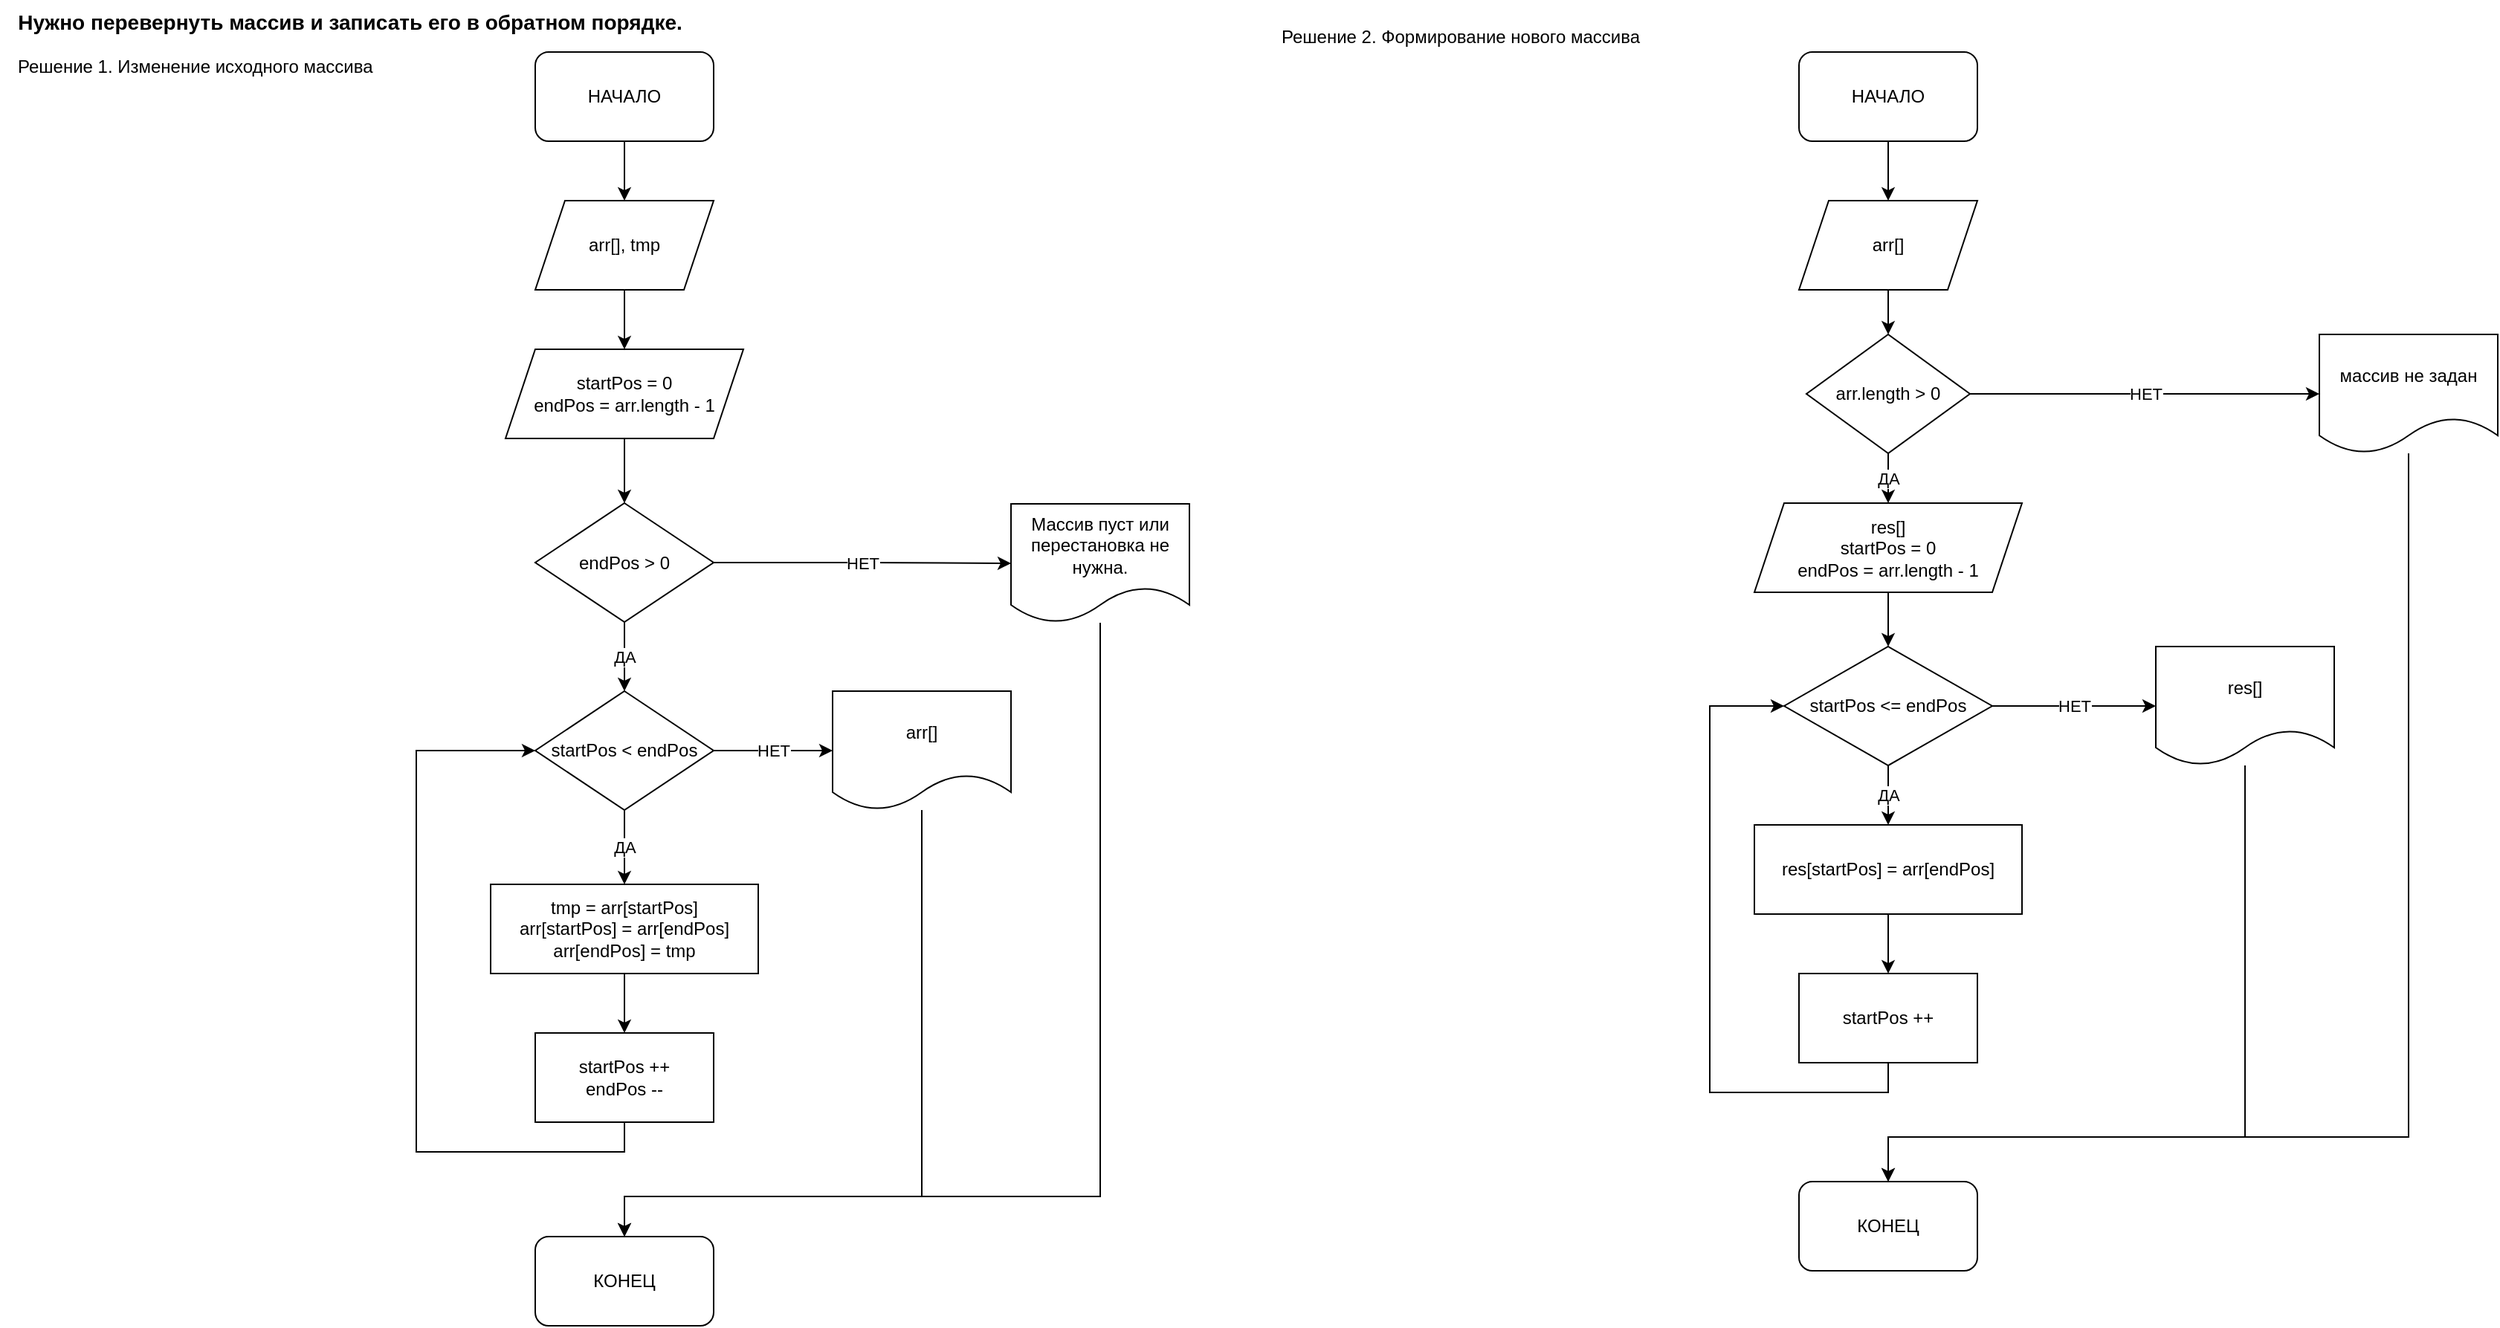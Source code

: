<mxfile version="17.4.6" type="github">
  <diagram id="6a731a19-8d31-9384-78a2-239565b7b9f0" name="Page-1">
    <mxGraphModel dx="1038" dy="1402" grid="1" gridSize="10" guides="1" tooltips="1" connect="1" arrows="1" fold="1" page="1" pageScale="1" pageWidth="1169" pageHeight="827" background="none" math="0" shadow="0">
      <root>
        <mxCell id="0" />
        <mxCell id="1" parent="0" />
        <mxCell id="ySEyE2HkNrAPpsqzFxkZ-60" style="edgeStyle=orthogonalEdgeStyle;rounded=0;orthogonalLoop=1;jettySize=auto;html=1;exitX=0.5;exitY=1;exitDx=0;exitDy=0;entryX=0.5;entryY=0;entryDx=0;entryDy=0;" parent="1" source="ySEyE2HkNrAPpsqzFxkZ-55" target="ySEyE2HkNrAPpsqzFxkZ-56" edge="1">
          <mxGeometry relative="1" as="geometry" />
        </mxCell>
        <mxCell id="ySEyE2HkNrAPpsqzFxkZ-55" value="НАЧАЛО" style="rounded=1;whiteSpace=wrap;html=1;" parent="1" vertex="1">
          <mxGeometry x="380" y="30" width="120" height="60" as="geometry" />
        </mxCell>
        <mxCell id="ySEyE2HkNrAPpsqzFxkZ-61" style="edgeStyle=orthogonalEdgeStyle;rounded=0;orthogonalLoop=1;jettySize=auto;html=1;exitX=0.5;exitY=1;exitDx=0;exitDy=0;entryX=0.5;entryY=0;entryDx=0;entryDy=0;" parent="1" source="ySEyE2HkNrAPpsqzFxkZ-56" target="ySEyE2HkNrAPpsqzFxkZ-57" edge="1">
          <mxGeometry relative="1" as="geometry" />
        </mxCell>
        <mxCell id="ySEyE2HkNrAPpsqzFxkZ-56" value="arr[], tmp" style="shape=parallelogram;perimeter=parallelogramPerimeter;whiteSpace=wrap;html=1;fixedSize=1;" parent="1" vertex="1">
          <mxGeometry x="380" y="130" width="120" height="60" as="geometry" />
        </mxCell>
        <mxCell id="ySEyE2HkNrAPpsqzFxkZ-62" style="edgeStyle=orthogonalEdgeStyle;rounded=0;orthogonalLoop=1;jettySize=auto;html=1;exitX=0.5;exitY=1;exitDx=0;exitDy=0;entryX=0.5;entryY=0;entryDx=0;entryDy=0;" parent="1" source="ySEyE2HkNrAPpsqzFxkZ-57" target="ySEyE2HkNrAPpsqzFxkZ-58" edge="1">
          <mxGeometry relative="1" as="geometry" />
        </mxCell>
        <mxCell id="ySEyE2HkNrAPpsqzFxkZ-57" value="startPos = 0&lt;br&gt;endPos = arr.length - 1" style="shape=parallelogram;perimeter=parallelogramPerimeter;whiteSpace=wrap;html=1;fixedSize=1;" parent="1" vertex="1">
          <mxGeometry x="360" y="230" width="160" height="60" as="geometry" />
        </mxCell>
        <mxCell id="ySEyE2HkNrAPpsqzFxkZ-63" value="НЕТ" style="edgeStyle=orthogonalEdgeStyle;rounded=0;orthogonalLoop=1;jettySize=auto;html=1;exitX=1;exitY=0.5;exitDx=0;exitDy=0;entryX=0;entryY=0.5;entryDx=0;entryDy=0;" parent="1" source="ySEyE2HkNrAPpsqzFxkZ-58" target="ySEyE2HkNrAPpsqzFxkZ-59" edge="1">
          <mxGeometry relative="1" as="geometry" />
        </mxCell>
        <mxCell id="ySEyE2HkNrAPpsqzFxkZ-65" value="ДА" style="edgeStyle=orthogonalEdgeStyle;rounded=0;orthogonalLoop=1;jettySize=auto;html=1;exitX=0.5;exitY=1;exitDx=0;exitDy=0;entryX=0.5;entryY=0;entryDx=0;entryDy=0;" parent="1" source="ySEyE2HkNrAPpsqzFxkZ-58" target="ySEyE2HkNrAPpsqzFxkZ-64" edge="1">
          <mxGeometry relative="1" as="geometry" />
        </mxCell>
        <mxCell id="ySEyE2HkNrAPpsqzFxkZ-58" value="endPos &amp;gt; 0" style="rhombus;whiteSpace=wrap;html=1;" parent="1" vertex="1">
          <mxGeometry x="380" y="333.5" width="120" height="80" as="geometry" />
        </mxCell>
        <mxCell id="ySEyE2HkNrAPpsqzFxkZ-75" style="edgeStyle=orthogonalEdgeStyle;rounded=0;orthogonalLoop=1;jettySize=auto;html=1;entryX=0.5;entryY=0;entryDx=0;entryDy=0;" parent="1" source="ySEyE2HkNrAPpsqzFxkZ-59" target="ySEyE2HkNrAPpsqzFxkZ-73" edge="1">
          <mxGeometry relative="1" as="geometry">
            <Array as="points">
              <mxPoint x="760" y="800" />
              <mxPoint x="440" y="800" />
            </Array>
          </mxGeometry>
        </mxCell>
        <mxCell id="ySEyE2HkNrAPpsqzFxkZ-59" value="Массив пуст или перестановка не нужна." style="shape=document;whiteSpace=wrap;html=1;boundedLbl=1;" parent="1" vertex="1">
          <mxGeometry x="700" y="334" width="120" height="80" as="geometry" />
        </mxCell>
        <mxCell id="ySEyE2HkNrAPpsqzFxkZ-67" value="НЕТ" style="edgeStyle=orthogonalEdgeStyle;rounded=0;orthogonalLoop=1;jettySize=auto;html=1;exitX=1;exitY=0.5;exitDx=0;exitDy=0;entryX=0;entryY=0.5;entryDx=0;entryDy=0;" parent="1" source="ySEyE2HkNrAPpsqzFxkZ-64" target="ySEyE2HkNrAPpsqzFxkZ-66" edge="1">
          <mxGeometry relative="1" as="geometry" />
        </mxCell>
        <mxCell id="ySEyE2HkNrAPpsqzFxkZ-69" value="ДА" style="edgeStyle=orthogonalEdgeStyle;rounded=0;orthogonalLoop=1;jettySize=auto;html=1;exitX=0.5;exitY=1;exitDx=0;exitDy=0;entryX=0.5;entryY=0;entryDx=0;entryDy=0;" parent="1" source="ySEyE2HkNrAPpsqzFxkZ-64" target="ySEyE2HkNrAPpsqzFxkZ-68" edge="1">
          <mxGeometry relative="1" as="geometry" />
        </mxCell>
        <mxCell id="ySEyE2HkNrAPpsqzFxkZ-64" value="startPos &amp;lt; endPos" style="rhombus;whiteSpace=wrap;html=1;" parent="1" vertex="1">
          <mxGeometry x="380" y="460" width="120" height="80" as="geometry" />
        </mxCell>
        <mxCell id="ySEyE2HkNrAPpsqzFxkZ-74" style="edgeStyle=orthogonalEdgeStyle;rounded=0;orthogonalLoop=1;jettySize=auto;html=1;entryX=0.5;entryY=0;entryDx=0;entryDy=0;" parent="1" source="ySEyE2HkNrAPpsqzFxkZ-66" target="ySEyE2HkNrAPpsqzFxkZ-73" edge="1">
          <mxGeometry relative="1" as="geometry">
            <Array as="points">
              <mxPoint x="640" y="800" />
              <mxPoint x="440" y="800" />
            </Array>
          </mxGeometry>
        </mxCell>
        <mxCell id="ySEyE2HkNrAPpsqzFxkZ-66" value="arr[]" style="shape=document;whiteSpace=wrap;html=1;boundedLbl=1;" parent="1" vertex="1">
          <mxGeometry x="580" y="460" width="120" height="80" as="geometry" />
        </mxCell>
        <mxCell id="ySEyE2HkNrAPpsqzFxkZ-71" style="edgeStyle=orthogonalEdgeStyle;rounded=0;orthogonalLoop=1;jettySize=auto;html=1;exitX=0.5;exitY=1;exitDx=0;exitDy=0;entryX=0.5;entryY=0;entryDx=0;entryDy=0;" parent="1" source="ySEyE2HkNrAPpsqzFxkZ-68" target="ySEyE2HkNrAPpsqzFxkZ-70" edge="1">
          <mxGeometry relative="1" as="geometry" />
        </mxCell>
        <mxCell id="ySEyE2HkNrAPpsqzFxkZ-68" value="tmp = arr[startPos]&lt;br&gt;arr[startPos] = arr[endPos]&lt;br&gt;arr[endPos] = tmp" style="rounded=0;whiteSpace=wrap;html=1;" parent="1" vertex="1">
          <mxGeometry x="350" y="590" width="180" height="60" as="geometry" />
        </mxCell>
        <mxCell id="ySEyE2HkNrAPpsqzFxkZ-72" style="edgeStyle=orthogonalEdgeStyle;rounded=0;orthogonalLoop=1;jettySize=auto;html=1;exitX=0.5;exitY=1;exitDx=0;exitDy=0;entryX=0;entryY=0.5;entryDx=0;entryDy=0;" parent="1" source="ySEyE2HkNrAPpsqzFxkZ-70" target="ySEyE2HkNrAPpsqzFxkZ-64" edge="1">
          <mxGeometry relative="1" as="geometry">
            <Array as="points">
              <mxPoint x="440" y="770" />
              <mxPoint x="300" y="770" />
              <mxPoint x="300" y="500" />
            </Array>
          </mxGeometry>
        </mxCell>
        <mxCell id="ySEyE2HkNrAPpsqzFxkZ-70" value="startPos ++&lt;br&gt;endPos --" style="rounded=0;whiteSpace=wrap;html=1;" parent="1" vertex="1">
          <mxGeometry x="380" y="690" width="120" height="60" as="geometry" />
        </mxCell>
        <mxCell id="ySEyE2HkNrAPpsqzFxkZ-73" value="КОНЕЦ" style="rounded=1;whiteSpace=wrap;html=1;" parent="1" vertex="1">
          <mxGeometry x="380" y="827" width="120" height="60" as="geometry" />
        </mxCell>
        <mxCell id="ySEyE2HkNrAPpsqzFxkZ-76" value="Решение 1. Изменение исходного массива" style="text;html=1;resizable=0;autosize=1;align=left;verticalAlign=middle;points=[];fillColor=none;strokeColor=none;rounded=0;" parent="1" vertex="1">
          <mxGeometry x="30" y="30" width="250" height="20" as="geometry" />
        </mxCell>
        <mxCell id="ySEyE2HkNrAPpsqzFxkZ-78" value="&lt;span style=&quot;background-color: rgb(255, 255, 255); font-size: 14px;&quot;&gt;Нужно перевернуть массив и записать его в обратном порядке.&lt;/span&gt;" style="text;html=1;align=center;verticalAlign=middle;resizable=0;points=[];autosize=1;strokeColor=none;fillColor=none;sketch=0;fontStyle=1;spacing=4;fontSize=14;" parent="1" vertex="1">
          <mxGeometry x="20" y="-5" width="470" height="30" as="geometry" />
        </mxCell>
        <mxCell id="v_GbzJ4DSSS6fHPR_fpo-1" value="Решение 2. Формирование нового массива&lt;br&gt;" style="text;html=1;resizable=0;autosize=1;align=left;verticalAlign=middle;points=[];fillColor=none;strokeColor=none;rounded=0;" vertex="1" parent="1">
          <mxGeometry x="880" y="10" width="260" height="20" as="geometry" />
        </mxCell>
        <mxCell id="v_GbzJ4DSSS6fHPR_fpo-9" style="edgeStyle=orthogonalEdgeStyle;rounded=0;orthogonalLoop=1;jettySize=auto;html=1;exitX=0.5;exitY=1;exitDx=0;exitDy=0;" edge="1" parent="1" source="v_GbzJ4DSSS6fHPR_fpo-2" target="v_GbzJ4DSSS6fHPR_fpo-3">
          <mxGeometry relative="1" as="geometry" />
        </mxCell>
        <mxCell id="v_GbzJ4DSSS6fHPR_fpo-2" value="НАЧАЛО" style="rounded=1;whiteSpace=wrap;html=1;" vertex="1" parent="1">
          <mxGeometry x="1230" y="30" width="120" height="60" as="geometry" />
        </mxCell>
        <mxCell id="v_GbzJ4DSSS6fHPR_fpo-10" style="edgeStyle=orthogonalEdgeStyle;rounded=0;orthogonalLoop=1;jettySize=auto;html=1;exitX=0.5;exitY=1;exitDx=0;exitDy=0;entryX=0.5;entryY=0;entryDx=0;entryDy=0;" edge="1" parent="1" source="v_GbzJ4DSSS6fHPR_fpo-3" target="v_GbzJ4DSSS6fHPR_fpo-4">
          <mxGeometry relative="1" as="geometry" />
        </mxCell>
        <mxCell id="v_GbzJ4DSSS6fHPR_fpo-3" value="arr[]" style="shape=parallelogram;perimeter=parallelogramPerimeter;whiteSpace=wrap;html=1;fixedSize=1;" vertex="1" parent="1">
          <mxGeometry x="1230" y="130" width="120" height="60" as="geometry" />
        </mxCell>
        <mxCell id="v_GbzJ4DSSS6fHPR_fpo-11" value="НЕТ" style="edgeStyle=orthogonalEdgeStyle;rounded=0;orthogonalLoop=1;jettySize=auto;html=1;exitX=1;exitY=0.5;exitDx=0;exitDy=0;" edge="1" parent="1" source="v_GbzJ4DSSS6fHPR_fpo-4" target="v_GbzJ4DSSS6fHPR_fpo-5">
          <mxGeometry relative="1" as="geometry" />
        </mxCell>
        <mxCell id="v_GbzJ4DSSS6fHPR_fpo-12" value="ДА" style="edgeStyle=orthogonalEdgeStyle;rounded=0;orthogonalLoop=1;jettySize=auto;html=1;exitX=0.5;exitY=1;exitDx=0;exitDy=0;entryX=0.5;entryY=0;entryDx=0;entryDy=0;" edge="1" parent="1" source="v_GbzJ4DSSS6fHPR_fpo-4" target="v_GbzJ4DSSS6fHPR_fpo-6">
          <mxGeometry relative="1" as="geometry" />
        </mxCell>
        <mxCell id="v_GbzJ4DSSS6fHPR_fpo-4" value="arr.length &amp;gt; 0" style="rhombus;whiteSpace=wrap;html=1;" vertex="1" parent="1">
          <mxGeometry x="1235" y="220" width="110" height="80" as="geometry" />
        </mxCell>
        <mxCell id="v_GbzJ4DSSS6fHPR_fpo-25" style="edgeStyle=orthogonalEdgeStyle;rounded=0;orthogonalLoop=1;jettySize=auto;html=1;entryX=0.5;entryY=0;entryDx=0;entryDy=0;" edge="1" parent="1" source="v_GbzJ4DSSS6fHPR_fpo-5" target="v_GbzJ4DSSS6fHPR_fpo-24">
          <mxGeometry relative="1" as="geometry">
            <Array as="points">
              <mxPoint x="1640" y="760" />
              <mxPoint x="1290" y="760" />
            </Array>
          </mxGeometry>
        </mxCell>
        <mxCell id="v_GbzJ4DSSS6fHPR_fpo-5" value="массив не задан" style="shape=document;whiteSpace=wrap;html=1;boundedLbl=1;" vertex="1" parent="1">
          <mxGeometry x="1580" y="220" width="120" height="80" as="geometry" />
        </mxCell>
        <mxCell id="v_GbzJ4DSSS6fHPR_fpo-17" style="edgeStyle=orthogonalEdgeStyle;rounded=0;orthogonalLoop=1;jettySize=auto;html=1;exitX=0.5;exitY=1;exitDx=0;exitDy=0;entryX=0.5;entryY=0;entryDx=0;entryDy=0;" edge="1" parent="1" source="v_GbzJ4DSSS6fHPR_fpo-6" target="v_GbzJ4DSSS6fHPR_fpo-8">
          <mxGeometry relative="1" as="geometry" />
        </mxCell>
        <mxCell id="v_GbzJ4DSSS6fHPR_fpo-6" value="res[]&lt;br&gt;startPos = 0&lt;br&gt;endPos = arr.length - 1" style="shape=parallelogram;perimeter=parallelogramPerimeter;whiteSpace=wrap;html=1;fixedSize=1;" vertex="1" parent="1">
          <mxGeometry x="1200" y="333.5" width="180" height="60" as="geometry" />
        </mxCell>
        <mxCell id="v_GbzJ4DSSS6fHPR_fpo-19" value="ДА" style="edgeStyle=orthogonalEdgeStyle;rounded=0;orthogonalLoop=1;jettySize=auto;html=1;exitX=0.5;exitY=1;exitDx=0;exitDy=0;entryX=0.5;entryY=0;entryDx=0;entryDy=0;" edge="1" parent="1" source="v_GbzJ4DSSS6fHPR_fpo-8" target="v_GbzJ4DSSS6fHPR_fpo-18">
          <mxGeometry relative="1" as="geometry" />
        </mxCell>
        <mxCell id="v_GbzJ4DSSS6fHPR_fpo-27" value="НЕТ" style="edgeStyle=orthogonalEdgeStyle;rounded=0;orthogonalLoop=1;jettySize=auto;html=1;exitX=1;exitY=0.5;exitDx=0;exitDy=0;entryX=0;entryY=0.5;entryDx=0;entryDy=0;" edge="1" parent="1" source="v_GbzJ4DSSS6fHPR_fpo-8" target="v_GbzJ4DSSS6fHPR_fpo-23">
          <mxGeometry relative="1" as="geometry" />
        </mxCell>
        <mxCell id="v_GbzJ4DSSS6fHPR_fpo-8" value="startPos &amp;lt;= endPos" style="rhombus;whiteSpace=wrap;html=1;" vertex="1" parent="1">
          <mxGeometry x="1220" y="430" width="140" height="80" as="geometry" />
        </mxCell>
        <mxCell id="v_GbzJ4DSSS6fHPR_fpo-21" style="edgeStyle=orthogonalEdgeStyle;rounded=0;orthogonalLoop=1;jettySize=auto;html=1;exitX=0.5;exitY=1;exitDx=0;exitDy=0;" edge="1" parent="1" source="v_GbzJ4DSSS6fHPR_fpo-18" target="v_GbzJ4DSSS6fHPR_fpo-20">
          <mxGeometry relative="1" as="geometry" />
        </mxCell>
        <mxCell id="v_GbzJ4DSSS6fHPR_fpo-18" value="res[startPos] = arr[endPos]" style="rounded=0;whiteSpace=wrap;html=1;" vertex="1" parent="1">
          <mxGeometry x="1200" y="550" width="180" height="60" as="geometry" />
        </mxCell>
        <mxCell id="v_GbzJ4DSSS6fHPR_fpo-22" style="edgeStyle=orthogonalEdgeStyle;rounded=0;orthogonalLoop=1;jettySize=auto;html=1;exitX=0.5;exitY=1;exitDx=0;exitDy=0;entryX=0;entryY=0.5;entryDx=0;entryDy=0;" edge="1" parent="1" source="v_GbzJ4DSSS6fHPR_fpo-20" target="v_GbzJ4DSSS6fHPR_fpo-8">
          <mxGeometry relative="1" as="geometry">
            <Array as="points">
              <mxPoint x="1290" y="730" />
              <mxPoint x="1170" y="730" />
              <mxPoint x="1170" y="470" />
            </Array>
          </mxGeometry>
        </mxCell>
        <mxCell id="v_GbzJ4DSSS6fHPR_fpo-20" value="startPos ++" style="rounded=0;whiteSpace=wrap;html=1;" vertex="1" parent="1">
          <mxGeometry x="1230" y="650" width="120" height="60" as="geometry" />
        </mxCell>
        <mxCell id="v_GbzJ4DSSS6fHPR_fpo-26" style="edgeStyle=orthogonalEdgeStyle;rounded=0;orthogonalLoop=1;jettySize=auto;html=1;entryX=0.5;entryY=0;entryDx=0;entryDy=0;" edge="1" parent="1" source="v_GbzJ4DSSS6fHPR_fpo-23" target="v_GbzJ4DSSS6fHPR_fpo-24">
          <mxGeometry relative="1" as="geometry">
            <Array as="points">
              <mxPoint x="1530" y="760" />
              <mxPoint x="1290" y="760" />
            </Array>
          </mxGeometry>
        </mxCell>
        <mxCell id="v_GbzJ4DSSS6fHPR_fpo-23" value="res[]" style="shape=document;whiteSpace=wrap;html=1;boundedLbl=1;" vertex="1" parent="1">
          <mxGeometry x="1470" y="430" width="120" height="80" as="geometry" />
        </mxCell>
        <mxCell id="v_GbzJ4DSSS6fHPR_fpo-24" value="КОНЕЦ" style="rounded=1;whiteSpace=wrap;html=1;" vertex="1" parent="1">
          <mxGeometry x="1230" y="790" width="120" height="60" as="geometry" />
        </mxCell>
      </root>
    </mxGraphModel>
  </diagram>
</mxfile>
